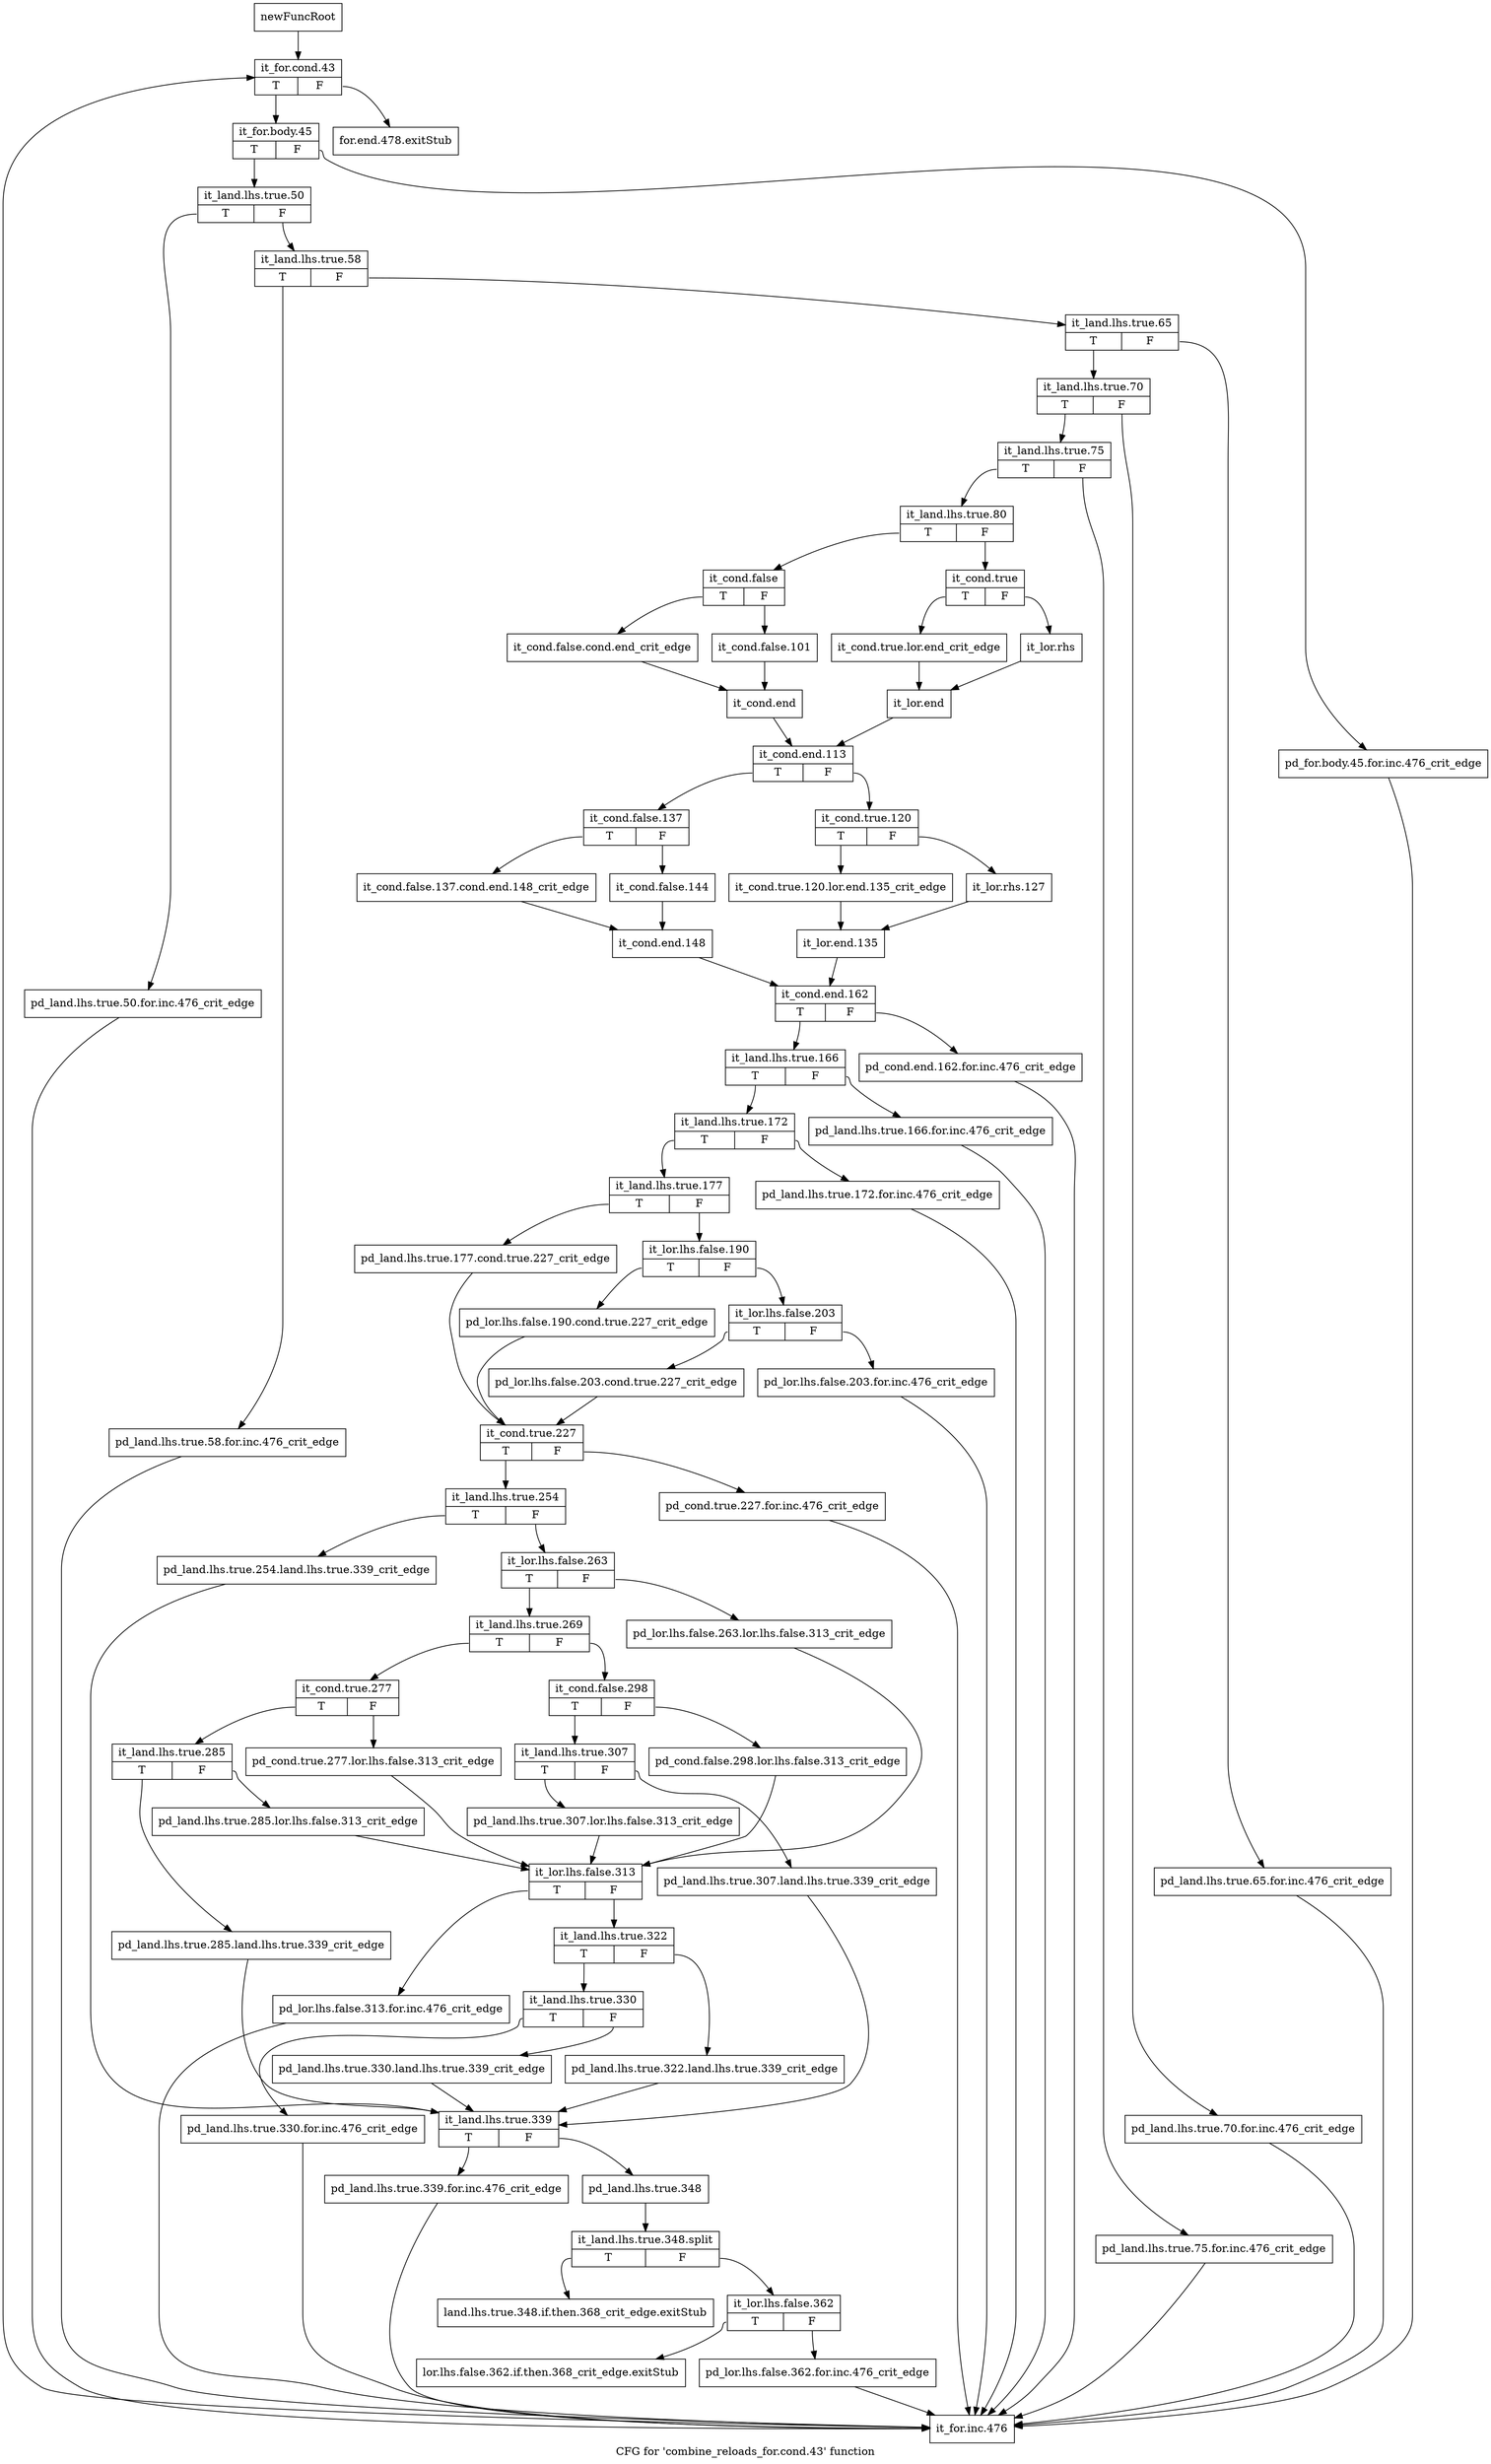 digraph "CFG for 'combine_reloads_for.cond.43' function" {
	label="CFG for 'combine_reloads_for.cond.43' function";

	Node0xbd34b40 [shape=record,label="{newFuncRoot}"];
	Node0xbd34b40 -> Node0xbd57690;
	Node0xbd575a0 [shape=record,label="{for.end.478.exitStub}"];
	Node0xbd575f0 [shape=record,label="{land.lhs.true.348.if.then.368_crit_edge.exitStub}"];
	Node0xbd57640 [shape=record,label="{lor.lhs.false.362.if.then.368_crit_edge.exitStub}"];
	Node0xbd57690 [shape=record,label="{it_for.cond.43|{<s0>T|<s1>F}}"];
	Node0xbd57690:s0 -> Node0xbd576e0;
	Node0xbd57690:s1 -> Node0xbd575a0;
	Node0xbd576e0 [shape=record,label="{it_for.body.45|{<s0>T|<s1>F}}"];
	Node0xbd576e0:s0 -> Node0xbd57780;
	Node0xbd576e0:s1 -> Node0xbd57730;
	Node0xbd57730 [shape=record,label="{pd_for.body.45.for.inc.476_crit_edge}"];
	Node0xbd57730 -> Node0xbd58d60;
	Node0xbd57780 [shape=record,label="{it_land.lhs.true.50|{<s0>T|<s1>F}}"];
	Node0xbd57780:s0 -> Node0xbd58d10;
	Node0xbd57780:s1 -> Node0xbd577d0;
	Node0xbd577d0 [shape=record,label="{it_land.lhs.true.58|{<s0>T|<s1>F}}"];
	Node0xbd577d0:s0 -> Node0xbd58cc0;
	Node0xbd577d0:s1 -> Node0xbd57820;
	Node0xbd57820 [shape=record,label="{it_land.lhs.true.65|{<s0>T|<s1>F}}"];
	Node0xbd57820:s0 -> Node0xbd578c0;
	Node0xbd57820:s1 -> Node0xbd57870;
	Node0xbd57870 [shape=record,label="{pd_land.lhs.true.65.for.inc.476_crit_edge}"];
	Node0xbd57870 -> Node0xbd58d60;
	Node0xbd578c0 [shape=record,label="{it_land.lhs.true.70|{<s0>T|<s1>F}}"];
	Node0xbd578c0:s0 -> Node0xbd57960;
	Node0xbd578c0:s1 -> Node0xbd57910;
	Node0xbd57910 [shape=record,label="{pd_land.lhs.true.70.for.inc.476_crit_edge}"];
	Node0xbd57910 -> Node0xbd58d60;
	Node0xbd57960 [shape=record,label="{it_land.lhs.true.75|{<s0>T|<s1>F}}"];
	Node0xbd57960:s0 -> Node0xbd57a00;
	Node0xbd57960:s1 -> Node0xbd579b0;
	Node0xbd579b0 [shape=record,label="{pd_land.lhs.true.75.for.inc.476_crit_edge}"];
	Node0xbd579b0 -> Node0xbd58d60;
	Node0xbd57a00 [shape=record,label="{it_land.lhs.true.80|{<s0>T|<s1>F}}"];
	Node0xbd57a00:s0 -> Node0xbd57b90;
	Node0xbd57a00:s1 -> Node0xbd57a50;
	Node0xbd57a50 [shape=record,label="{it_cond.true|{<s0>T|<s1>F}}"];
	Node0xbd57a50:s0 -> Node0xbd57af0;
	Node0xbd57a50:s1 -> Node0xbd57aa0;
	Node0xbd57aa0 [shape=record,label="{it_lor.rhs}"];
	Node0xbd57aa0 -> Node0xbd57b40;
	Node0xbd57af0 [shape=record,label="{it_cond.true.lor.end_crit_edge}"];
	Node0xbd57af0 -> Node0xbd57b40;
	Node0xbd57b40 [shape=record,label="{it_lor.end}"];
	Node0xbd57b40 -> Node0xbd57cd0;
	Node0xbd57b90 [shape=record,label="{it_cond.false|{<s0>T|<s1>F}}"];
	Node0xbd57b90:s0 -> Node0xbd57c30;
	Node0xbd57b90:s1 -> Node0xbd57be0;
	Node0xbd57be0 [shape=record,label="{it_cond.false.101}"];
	Node0xbd57be0 -> Node0xbd57c80;
	Node0xbd57c30 [shape=record,label="{it_cond.false.cond.end_crit_edge}"];
	Node0xbd57c30 -> Node0xbd57c80;
	Node0xbd57c80 [shape=record,label="{it_cond.end}"];
	Node0xbd57c80 -> Node0xbd57cd0;
	Node0xbd57cd0 [shape=record,label="{it_cond.end.113|{<s0>T|<s1>F}}"];
	Node0xbd57cd0:s0 -> Node0xbd57e60;
	Node0xbd57cd0:s1 -> Node0xbd57d20;
	Node0xbd57d20 [shape=record,label="{it_cond.true.120|{<s0>T|<s1>F}}"];
	Node0xbd57d20:s0 -> Node0xbd57dc0;
	Node0xbd57d20:s1 -> Node0xbd57d70;
	Node0xbd57d70 [shape=record,label="{it_lor.rhs.127}"];
	Node0xbd57d70 -> Node0xbd57e10;
	Node0xbd57dc0 [shape=record,label="{it_cond.true.120.lor.end.135_crit_edge}"];
	Node0xbd57dc0 -> Node0xbd57e10;
	Node0xbd57e10 [shape=record,label="{it_lor.end.135}"];
	Node0xbd57e10 -> Node0xbd57fa0;
	Node0xbd57e60 [shape=record,label="{it_cond.false.137|{<s0>T|<s1>F}}"];
	Node0xbd57e60:s0 -> Node0xbd57f00;
	Node0xbd57e60:s1 -> Node0xbd57eb0;
	Node0xbd57eb0 [shape=record,label="{it_cond.false.144}"];
	Node0xbd57eb0 -> Node0xbd57f50;
	Node0xbd57f00 [shape=record,label="{it_cond.false.137.cond.end.148_crit_edge}"];
	Node0xbd57f00 -> Node0xbd57f50;
	Node0xbd57f50 [shape=record,label="{it_cond.end.148}"];
	Node0xbd57f50 -> Node0xbd57fa0;
	Node0xbd57fa0 [shape=record,label="{it_cond.end.162|{<s0>T|<s1>F}}"];
	Node0xbd57fa0:s0 -> Node0xbd58040;
	Node0xbd57fa0:s1 -> Node0xbd57ff0;
	Node0xbd57ff0 [shape=record,label="{pd_cond.end.162.for.inc.476_crit_edge}"];
	Node0xbd57ff0 -> Node0xbd58d60;
	Node0xbd58040 [shape=record,label="{it_land.lhs.true.166|{<s0>T|<s1>F}}"];
	Node0xbd58040:s0 -> Node0xbd580e0;
	Node0xbd58040:s1 -> Node0xbd58090;
	Node0xbd58090 [shape=record,label="{pd_land.lhs.true.166.for.inc.476_crit_edge}"];
	Node0xbd58090 -> Node0xbd58d60;
	Node0xbd580e0 [shape=record,label="{it_land.lhs.true.172|{<s0>T|<s1>F}}"];
	Node0xbd580e0:s0 -> Node0xbd58180;
	Node0xbd580e0:s1 -> Node0xbd58130;
	Node0xbd58130 [shape=record,label="{pd_land.lhs.true.172.for.inc.476_crit_edge}"];
	Node0xbd58130 -> Node0xbd58d60;
	Node0xbd58180 [shape=record,label="{it_land.lhs.true.177|{<s0>T|<s1>F}}"];
	Node0xbd58180:s0 -> Node0xbd58360;
	Node0xbd58180:s1 -> Node0xbd581d0;
	Node0xbd581d0 [shape=record,label="{it_lor.lhs.false.190|{<s0>T|<s1>F}}"];
	Node0xbd581d0:s0 -> Node0xbd58310;
	Node0xbd581d0:s1 -> Node0xbd58220;
	Node0xbd58220 [shape=record,label="{it_lor.lhs.false.203|{<s0>T|<s1>F}}"];
	Node0xbd58220:s0 -> Node0xbd582c0;
	Node0xbd58220:s1 -> Node0xbd58270;
	Node0xbd58270 [shape=record,label="{pd_lor.lhs.false.203.for.inc.476_crit_edge}"];
	Node0xbd58270 -> Node0xbd58d60;
	Node0xbd582c0 [shape=record,label="{pd_lor.lhs.false.203.cond.true.227_crit_edge}"];
	Node0xbd582c0 -> Node0xbd583b0;
	Node0xbd58310 [shape=record,label="{pd_lor.lhs.false.190.cond.true.227_crit_edge}"];
	Node0xbd58310 -> Node0xbd583b0;
	Node0xbd58360 [shape=record,label="{pd_land.lhs.true.177.cond.true.227_crit_edge}"];
	Node0xbd58360 -> Node0xbd583b0;
	Node0xbd583b0 [shape=record,label="{it_cond.true.227|{<s0>T|<s1>F}}"];
	Node0xbd583b0:s0 -> Node0xbd58450;
	Node0xbd583b0:s1 -> Node0xbd58400;
	Node0xbd58400 [shape=record,label="{pd_cond.true.227.for.inc.476_crit_edge}"];
	Node0xbd58400 -> Node0xbd58d60;
	Node0xbd58450 [shape=record,label="{it_land.lhs.true.254|{<s0>T|<s1>F}}"];
	Node0xbd58450:s0 -> Node0xbd58ae0;
	Node0xbd58450:s1 -> Node0xbd584a0;
	Node0xbd584a0 [shape=record,label="{it_lor.lhs.false.263|{<s0>T|<s1>F}}"];
	Node0xbd584a0:s0 -> Node0xbd58540;
	Node0xbd584a0:s1 -> Node0xbd584f0;
	Node0xbd584f0 [shape=record,label="{pd_lor.lhs.false.263.lor.lhs.false.313_crit_edge}"];
	Node0xbd584f0 -> Node0xbd58860;
	Node0xbd58540 [shape=record,label="{it_land.lhs.true.269|{<s0>T|<s1>F}}"];
	Node0xbd58540:s0 -> Node0xbd58720;
	Node0xbd58540:s1 -> Node0xbd58590;
	Node0xbd58590 [shape=record,label="{it_cond.false.298|{<s0>T|<s1>F}}"];
	Node0xbd58590:s0 -> Node0xbd58630;
	Node0xbd58590:s1 -> Node0xbd585e0;
	Node0xbd585e0 [shape=record,label="{pd_cond.false.298.lor.lhs.false.313_crit_edge}"];
	Node0xbd585e0 -> Node0xbd58860;
	Node0xbd58630 [shape=record,label="{it_land.lhs.true.307|{<s0>T|<s1>F}}"];
	Node0xbd58630:s0 -> Node0xbd586d0;
	Node0xbd58630:s1 -> Node0xbd58680;
	Node0xbd58680 [shape=record,label="{pd_land.lhs.true.307.land.lhs.true.339_crit_edge}"];
	Node0xbd58680 -> Node0xbd58b30;
	Node0xbd586d0 [shape=record,label="{pd_land.lhs.true.307.lor.lhs.false.313_crit_edge}"];
	Node0xbd586d0 -> Node0xbd58860;
	Node0xbd58720 [shape=record,label="{it_cond.true.277|{<s0>T|<s1>F}}"];
	Node0xbd58720:s0 -> Node0xbd587c0;
	Node0xbd58720:s1 -> Node0xbd58770;
	Node0xbd58770 [shape=record,label="{pd_cond.true.277.lor.lhs.false.313_crit_edge}"];
	Node0xbd58770 -> Node0xbd58860;
	Node0xbd587c0 [shape=record,label="{it_land.lhs.true.285|{<s0>T|<s1>F}}"];
	Node0xbd587c0:s0 -> Node0xbd58a90;
	Node0xbd587c0:s1 -> Node0xbd58810;
	Node0xbd58810 [shape=record,label="{pd_land.lhs.true.285.lor.lhs.false.313_crit_edge}"];
	Node0xbd58810 -> Node0xbd58860;
	Node0xbd58860 [shape=record,label="{it_lor.lhs.false.313|{<s0>T|<s1>F}}"];
	Node0xbd58860:s0 -> Node0xbd58a40;
	Node0xbd58860:s1 -> Node0xbd588b0;
	Node0xbd588b0 [shape=record,label="{it_land.lhs.true.322|{<s0>T|<s1>F}}"];
	Node0xbd588b0:s0 -> Node0xbd58950;
	Node0xbd588b0:s1 -> Node0xbd58900;
	Node0xbd58900 [shape=record,label="{pd_land.lhs.true.322.land.lhs.true.339_crit_edge}"];
	Node0xbd58900 -> Node0xbd58b30;
	Node0xbd58950 [shape=record,label="{it_land.lhs.true.330|{<s0>T|<s1>F}}"];
	Node0xbd58950:s0 -> Node0xbd589f0;
	Node0xbd58950:s1 -> Node0xbd589a0;
	Node0xbd589a0 [shape=record,label="{pd_land.lhs.true.330.land.lhs.true.339_crit_edge}"];
	Node0xbd589a0 -> Node0xbd58b30;
	Node0xbd589f0 [shape=record,label="{pd_land.lhs.true.330.for.inc.476_crit_edge}"];
	Node0xbd589f0 -> Node0xbd58d60;
	Node0xbd58a40 [shape=record,label="{pd_lor.lhs.false.313.for.inc.476_crit_edge}"];
	Node0xbd58a40 -> Node0xbd58d60;
	Node0xbd58a90 [shape=record,label="{pd_land.lhs.true.285.land.lhs.true.339_crit_edge}"];
	Node0xbd58a90 -> Node0xbd58b30;
	Node0xbd58ae0 [shape=record,label="{pd_land.lhs.true.254.land.lhs.true.339_crit_edge}"];
	Node0xbd58ae0 -> Node0xbd58b30;
	Node0xbd58b30 [shape=record,label="{it_land.lhs.true.339|{<s0>T|<s1>F}}"];
	Node0xbd58b30:s0 -> Node0xbd58c70;
	Node0xbd58b30:s1 -> Node0xbd58b80;
	Node0xbd58b80 [shape=record,label="{pd_land.lhs.true.348}"];
	Node0xbd58b80 -> Node0xfb42420;
	Node0xfb42420 [shape=record,label="{it_land.lhs.true.348.split|{<s0>T|<s1>F}}"];
	Node0xfb42420:s0 -> Node0xbd575f0;
	Node0xfb42420:s1 -> Node0xbd58bd0;
	Node0xbd58bd0 [shape=record,label="{it_lor.lhs.false.362|{<s0>T|<s1>F}}"];
	Node0xbd58bd0:s0 -> Node0xbd57640;
	Node0xbd58bd0:s1 -> Node0xbd58c20;
	Node0xbd58c20 [shape=record,label="{pd_lor.lhs.false.362.for.inc.476_crit_edge}"];
	Node0xbd58c20 -> Node0xbd58d60;
	Node0xbd58c70 [shape=record,label="{pd_land.lhs.true.339.for.inc.476_crit_edge}"];
	Node0xbd58c70 -> Node0xbd58d60;
	Node0xbd58cc0 [shape=record,label="{pd_land.lhs.true.58.for.inc.476_crit_edge}"];
	Node0xbd58cc0 -> Node0xbd58d60;
	Node0xbd58d10 [shape=record,label="{pd_land.lhs.true.50.for.inc.476_crit_edge}"];
	Node0xbd58d10 -> Node0xbd58d60;
	Node0xbd58d60 [shape=record,label="{it_for.inc.476}"];
	Node0xbd58d60 -> Node0xbd57690;
}
